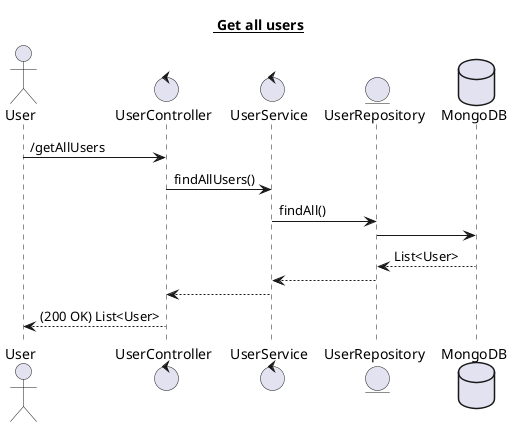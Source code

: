 @startuml
title <U> Get all users

actor User
control "UserController" as Controller
control "UserService" as Service
entity UserRepository as Dao
database MongoDB as DB

User -> Controller : /getAllUsers
Controller -> Service : findAllUsers()
Service -> Dao : findAll()
Dao -> DB
DB --> Dao : List<User>
Dao --> Service
Service --> Controller
Controller --> User : (200 OK) List<User>

@enduml